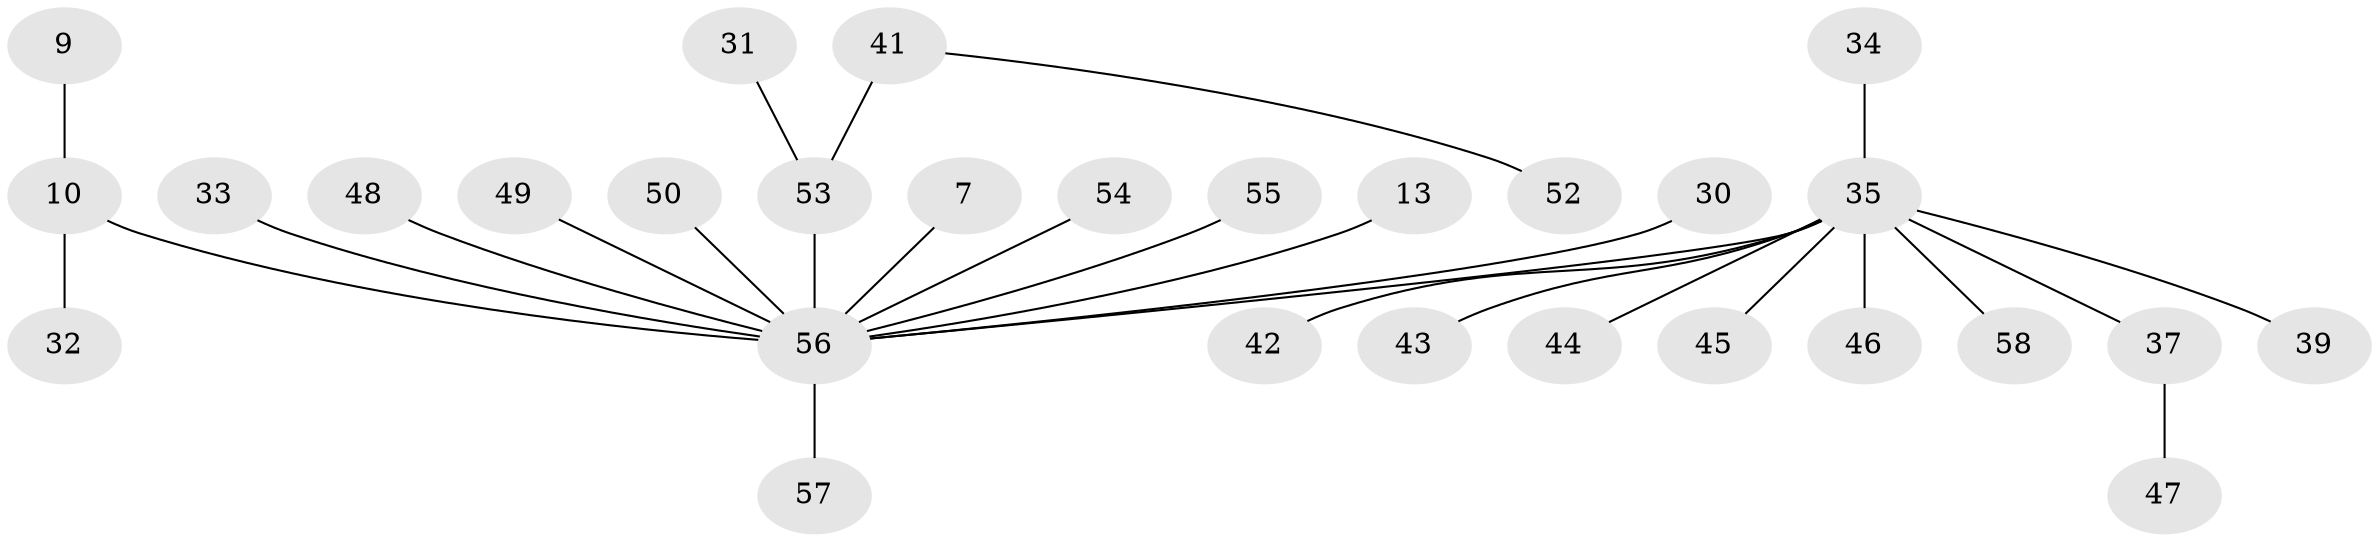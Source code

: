 // original degree distribution, {13: 0.034482758620689655, 4: 0.1206896551724138, 6: 0.017241379310344827, 9: 0.017241379310344827, 3: 0.06896551724137931, 1: 0.5517241379310345, 5: 0.017241379310344827, 2: 0.1724137931034483}
// Generated by graph-tools (version 1.1) at 2025/46/03/09/25 04:46:53]
// undirected, 29 vertices, 28 edges
graph export_dot {
graph [start="1"]
  node [color=gray90,style=filled];
  7;
  9;
  10 [super="+6"];
  13;
  30;
  31;
  32 [super="+29"];
  33 [super="+3+19"];
  34;
  35 [super="+2+18+16+11+23+25+26"];
  37 [super="+36+20"];
  39 [super="+24"];
  41 [super="+40"];
  42;
  43;
  44;
  45;
  46;
  47;
  48 [super="+14"];
  49;
  50;
  52;
  53 [super="+4"];
  54 [super="+21"];
  55 [super="+51"];
  56 [super="+22+27+28+38+5"];
  57;
  58;
  7 -- 56;
  9 -- 10;
  10 -- 56 [weight=4];
  10 -- 32;
  13 -- 56;
  30 -- 56;
  31 -- 53;
  33 -- 56 [weight=2];
  34 -- 35;
  35 -- 42;
  35 -- 45;
  35 -- 46;
  35 -- 44;
  35 -- 58;
  35 -- 43;
  35 -- 56 [weight=5];
  35 -- 39;
  35 -- 37 [weight=2];
  37 -- 47;
  41 -- 52;
  41 -- 53 [weight=2];
  48 -- 56;
  49 -- 56;
  50 -- 56;
  53 -- 56 [weight=2];
  54 -- 56;
  55 -- 56;
  56 -- 57;
}
